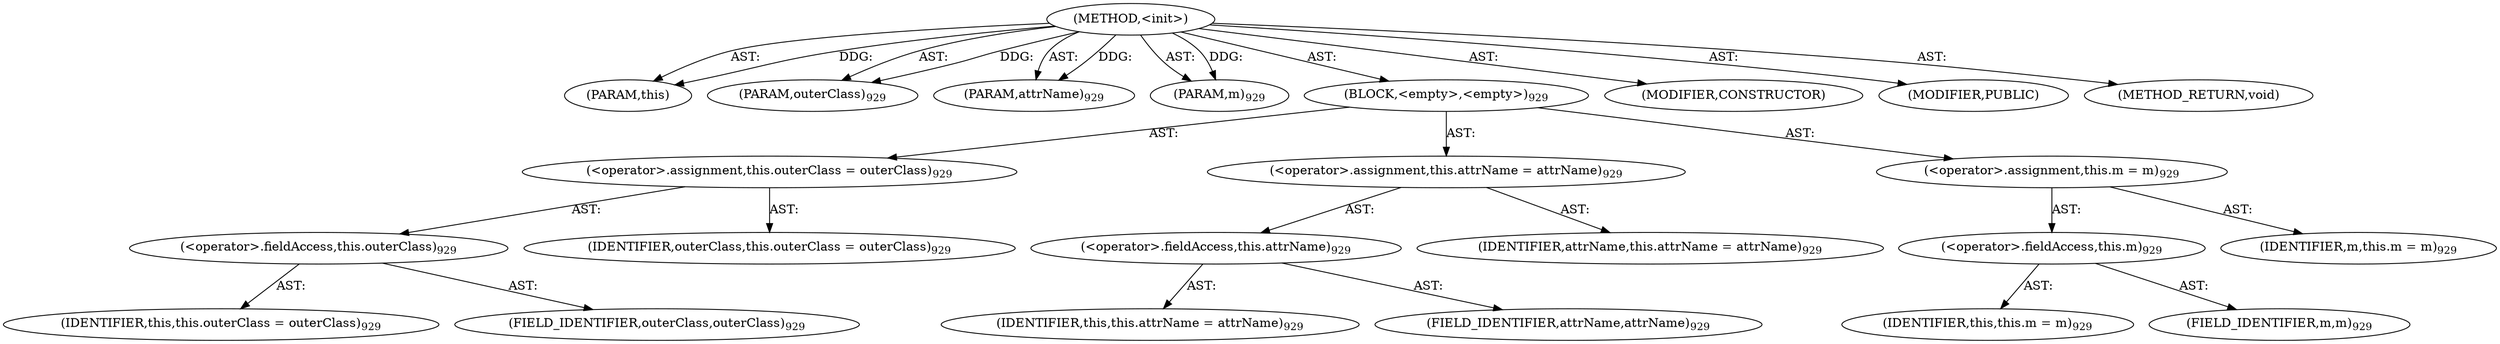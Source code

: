 digraph "&lt;init&gt;" {  
"111669149748" [label = <(METHOD,&lt;init&gt;)> ]
"115964117002" [label = <(PARAM,this)> ]
"115964117003" [label = <(PARAM,outerClass)<SUB>929</SUB>> ]
"115964117004" [label = <(PARAM,attrName)<SUB>929</SUB>> ]
"115964117005" [label = <(PARAM,m)<SUB>929</SUB>> ]
"25769803980" [label = <(BLOCK,&lt;empty&gt;,&lt;empty&gt;)<SUB>929</SUB>> ]
"30064771853" [label = <(&lt;operator&gt;.assignment,this.outerClass = outerClass)<SUB>929</SUB>> ]
"30064771854" [label = <(&lt;operator&gt;.fieldAccess,this.outerClass)<SUB>929</SUB>> ]
"68719476749" [label = <(IDENTIFIER,this,this.outerClass = outerClass)<SUB>929</SUB>> ]
"55834575000" [label = <(FIELD_IDENTIFIER,outerClass,outerClass)<SUB>929</SUB>> ]
"68719476750" [label = <(IDENTIFIER,outerClass,this.outerClass = outerClass)<SUB>929</SUB>> ]
"30064771855" [label = <(&lt;operator&gt;.assignment,this.attrName = attrName)<SUB>929</SUB>> ]
"30064771856" [label = <(&lt;operator&gt;.fieldAccess,this.attrName)<SUB>929</SUB>> ]
"68719476751" [label = <(IDENTIFIER,this,this.attrName = attrName)<SUB>929</SUB>> ]
"55834575001" [label = <(FIELD_IDENTIFIER,attrName,attrName)<SUB>929</SUB>> ]
"68719476752" [label = <(IDENTIFIER,attrName,this.attrName = attrName)<SUB>929</SUB>> ]
"30064771857" [label = <(&lt;operator&gt;.assignment,this.m = m)<SUB>929</SUB>> ]
"30064771858" [label = <(&lt;operator&gt;.fieldAccess,this.m)<SUB>929</SUB>> ]
"68719476753" [label = <(IDENTIFIER,this,this.m = m)<SUB>929</SUB>> ]
"55834575002" [label = <(FIELD_IDENTIFIER,m,m)<SUB>929</SUB>> ]
"68719476754" [label = <(IDENTIFIER,m,this.m = m)<SUB>929</SUB>> ]
"133143986306" [label = <(MODIFIER,CONSTRUCTOR)> ]
"133143986307" [label = <(MODIFIER,PUBLIC)> ]
"128849018932" [label = <(METHOD_RETURN,void)> ]
  "111669149748" -> "115964117002"  [ label = "AST: "] 
  "111669149748" -> "115964117003"  [ label = "AST: "] 
  "111669149748" -> "115964117004"  [ label = "AST: "] 
  "111669149748" -> "115964117005"  [ label = "AST: "] 
  "111669149748" -> "25769803980"  [ label = "AST: "] 
  "111669149748" -> "133143986306"  [ label = "AST: "] 
  "111669149748" -> "133143986307"  [ label = "AST: "] 
  "111669149748" -> "128849018932"  [ label = "AST: "] 
  "25769803980" -> "30064771853"  [ label = "AST: "] 
  "25769803980" -> "30064771855"  [ label = "AST: "] 
  "25769803980" -> "30064771857"  [ label = "AST: "] 
  "30064771853" -> "30064771854"  [ label = "AST: "] 
  "30064771853" -> "68719476750"  [ label = "AST: "] 
  "30064771854" -> "68719476749"  [ label = "AST: "] 
  "30064771854" -> "55834575000"  [ label = "AST: "] 
  "30064771855" -> "30064771856"  [ label = "AST: "] 
  "30064771855" -> "68719476752"  [ label = "AST: "] 
  "30064771856" -> "68719476751"  [ label = "AST: "] 
  "30064771856" -> "55834575001"  [ label = "AST: "] 
  "30064771857" -> "30064771858"  [ label = "AST: "] 
  "30064771857" -> "68719476754"  [ label = "AST: "] 
  "30064771858" -> "68719476753"  [ label = "AST: "] 
  "30064771858" -> "55834575002"  [ label = "AST: "] 
  "111669149748" -> "115964117002"  [ label = "DDG: "] 
  "111669149748" -> "115964117003"  [ label = "DDG: "] 
  "111669149748" -> "115964117004"  [ label = "DDG: "] 
  "111669149748" -> "115964117005"  [ label = "DDG: "] 
}
